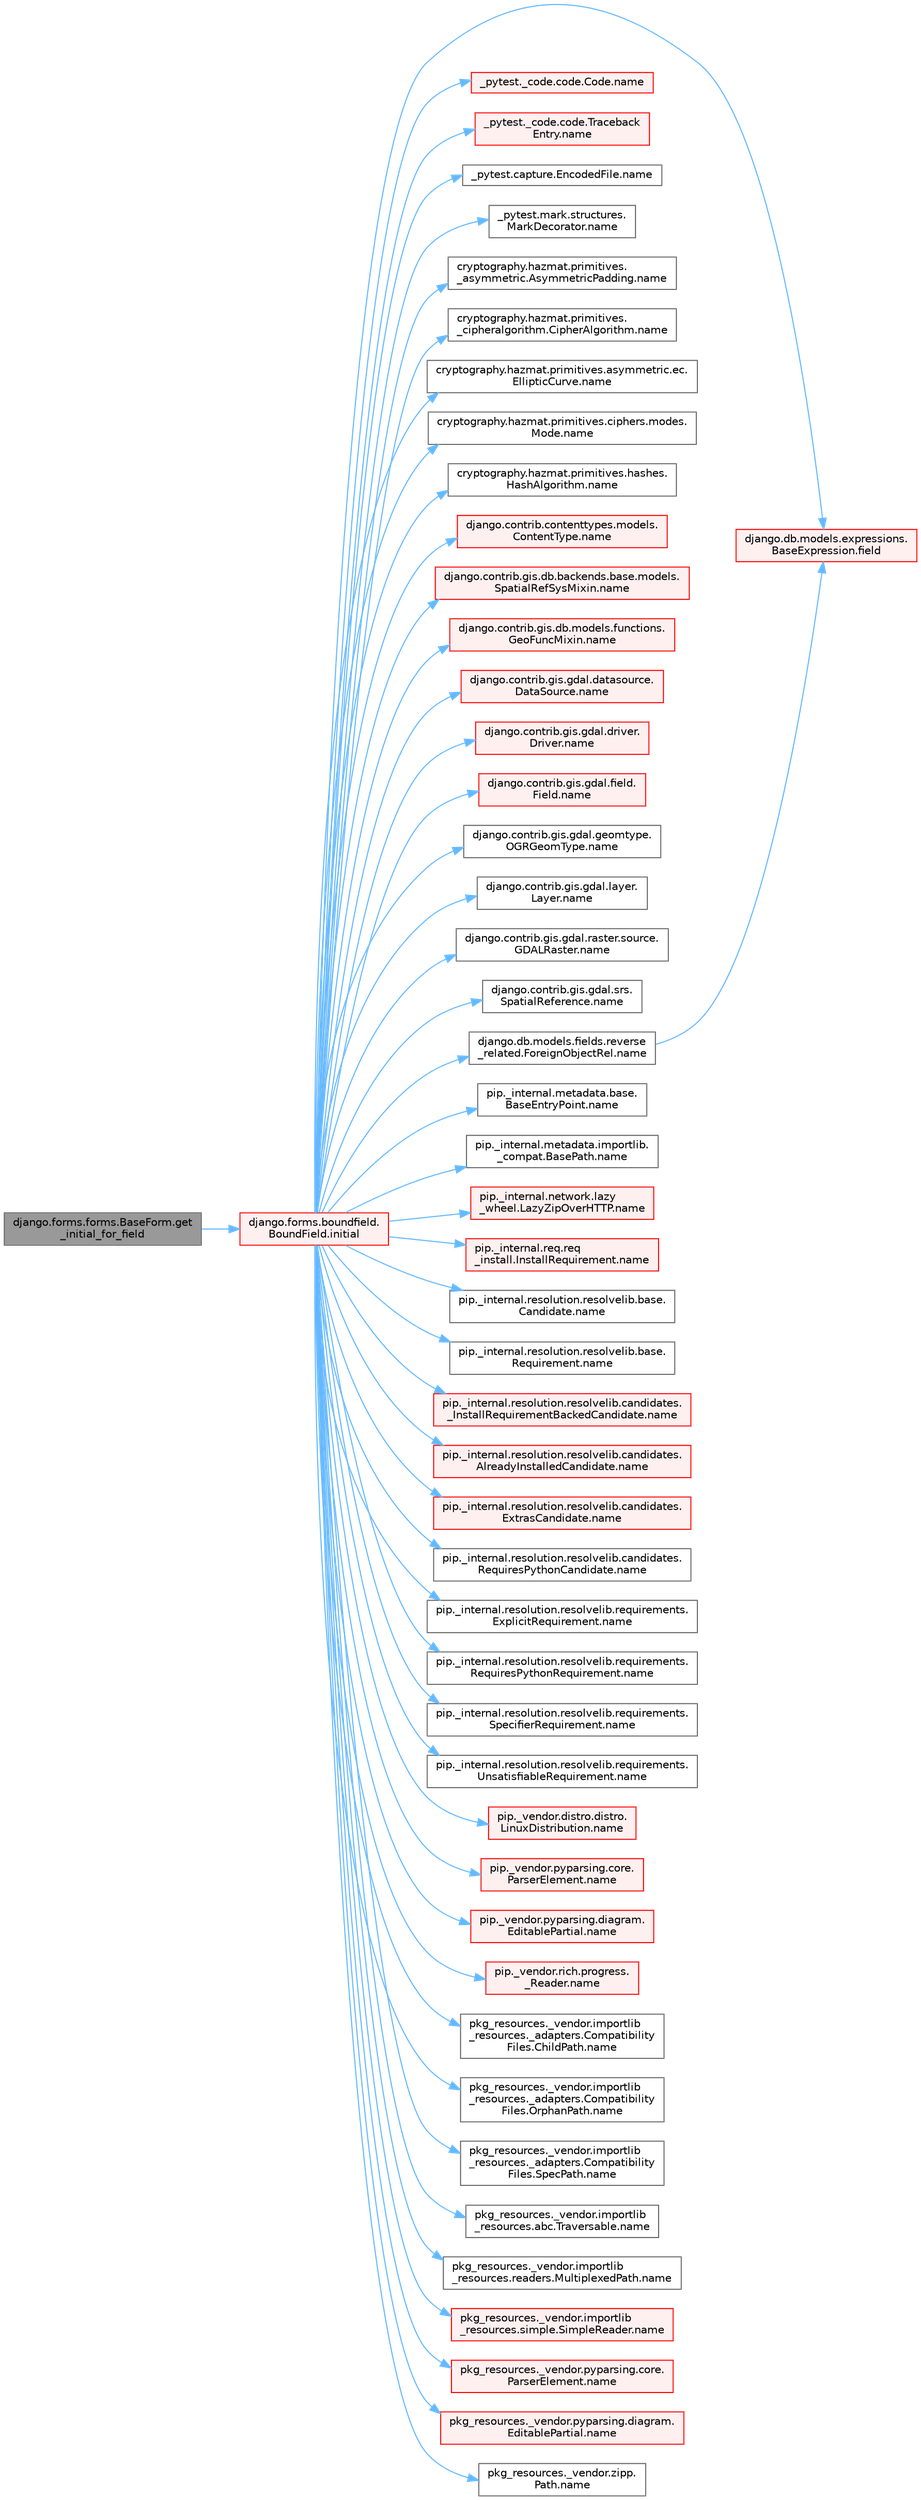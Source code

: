 digraph "django.forms.forms.BaseForm.get_initial_for_field"
{
 // LATEX_PDF_SIZE
  bgcolor="transparent";
  edge [fontname=Helvetica,fontsize=10,labelfontname=Helvetica,labelfontsize=10];
  node [fontname=Helvetica,fontsize=10,shape=box,height=0.2,width=0.4];
  rankdir="LR";
  Node1 [id="Node000001",label="django.forms.forms.BaseForm.get\l_initial_for_field",height=0.2,width=0.4,color="gray40", fillcolor="grey60", style="filled", fontcolor="black",tooltip=" "];
  Node1 -> Node2 [id="edge1_Node000001_Node000002",color="steelblue1",style="solid",tooltip=" "];
  Node2 [id="Node000002",label="django.forms.boundfield.\lBoundField.initial",height=0.2,width=0.4,color="red", fillcolor="#FFF0F0", style="filled",URL="$classdjango_1_1forms_1_1boundfield_1_1_bound_field.html#a81706c00426d51f42167d00c2018cb92",tooltip=" "];
  Node2 -> Node3 [id="edge2_Node000002_Node000003",color="steelblue1",style="solid",tooltip=" "];
  Node3 [id="Node000003",label="django.db.models.expressions.\lBaseExpression.field",height=0.2,width=0.4,color="red", fillcolor="#FFF0F0", style="filled",URL="$classdjango_1_1db_1_1models_1_1expressions_1_1_base_expression.html#a70aeb35391ada82c2e9f02b1c3ac150c",tooltip=" "];
  Node2 -> Node355 [id="edge3_Node000002_Node000355",color="steelblue1",style="solid",tooltip=" "];
  Node355 [id="Node000355",label="_pytest._code.code.Code.name",height=0.2,width=0.4,color="red", fillcolor="#FFF0F0", style="filled",URL="$class__pytest_1_1__code_1_1code_1_1_code.html#a1f3cbc53ca6df4a1bab12183694b6e78",tooltip=" "];
  Node2 -> Node356 [id="edge4_Node000002_Node000356",color="steelblue1",style="solid",tooltip=" "];
  Node356 [id="Node000356",label="_pytest._code.code.Traceback\lEntry.name",height=0.2,width=0.4,color="red", fillcolor="#FFF0F0", style="filled",URL="$class__pytest_1_1__code_1_1code_1_1_traceback_entry.html#a106b95c0753f41669fbfb8ee4c11ad3d",tooltip=" "];
  Node2 -> Node358 [id="edge5_Node000002_Node000358",color="steelblue1",style="solid",tooltip=" "];
  Node358 [id="Node000358",label="_pytest.capture.EncodedFile.name",height=0.2,width=0.4,color="grey40", fillcolor="white", style="filled",URL="$class__pytest_1_1capture_1_1_encoded_file.html#a738c73b5de21c7261d9e51f71e4f0397",tooltip=" "];
  Node2 -> Node359 [id="edge6_Node000002_Node000359",color="steelblue1",style="solid",tooltip=" "];
  Node359 [id="Node000359",label="_pytest.mark.structures.\lMarkDecorator.name",height=0.2,width=0.4,color="grey40", fillcolor="white", style="filled",URL="$class__pytest_1_1mark_1_1structures_1_1_mark_decorator.html#ae8f66760cda125450e0e3bd38689c72f",tooltip=" "];
  Node2 -> Node360 [id="edge7_Node000002_Node000360",color="steelblue1",style="solid",tooltip=" "];
  Node360 [id="Node000360",label="cryptography.hazmat.primitives.\l_asymmetric.AsymmetricPadding.name",height=0.2,width=0.4,color="grey40", fillcolor="white", style="filled",URL="$classcryptography_1_1hazmat_1_1primitives_1_1__asymmetric_1_1_asymmetric_padding.html#a8f72e8284cb336861a873ed5ce0e39b5",tooltip=" "];
  Node2 -> Node361 [id="edge8_Node000002_Node000361",color="steelblue1",style="solid",tooltip=" "];
  Node361 [id="Node000361",label="cryptography.hazmat.primitives.\l_cipheralgorithm.CipherAlgorithm.name",height=0.2,width=0.4,color="grey40", fillcolor="white", style="filled",URL="$classcryptography_1_1hazmat_1_1primitives_1_1__cipheralgorithm_1_1_cipher_algorithm.html#a50567a5c3388450ab7aa883ab34a1ac7",tooltip=" "];
  Node2 -> Node362 [id="edge9_Node000002_Node000362",color="steelblue1",style="solid",tooltip=" "];
  Node362 [id="Node000362",label="cryptography.hazmat.primitives.asymmetric.ec.\lEllipticCurve.name",height=0.2,width=0.4,color="grey40", fillcolor="white", style="filled",URL="$classcryptography_1_1hazmat_1_1primitives_1_1asymmetric_1_1ec_1_1_elliptic_curve.html#a2775c4e945309a6c7ea33dace1698a60",tooltip=" "];
  Node2 -> Node363 [id="edge10_Node000002_Node000363",color="steelblue1",style="solid",tooltip=" "];
  Node363 [id="Node000363",label="cryptography.hazmat.primitives.ciphers.modes.\lMode.name",height=0.2,width=0.4,color="grey40", fillcolor="white", style="filled",URL="$classcryptography_1_1hazmat_1_1primitives_1_1ciphers_1_1modes_1_1_mode.html#a99d93fd1370a2abbb5bb5cffbd5ff0f7",tooltip=" "];
  Node2 -> Node364 [id="edge11_Node000002_Node000364",color="steelblue1",style="solid",tooltip=" "];
  Node364 [id="Node000364",label="cryptography.hazmat.primitives.hashes.\lHashAlgorithm.name",height=0.2,width=0.4,color="grey40", fillcolor="white", style="filled",URL="$classcryptography_1_1hazmat_1_1primitives_1_1hashes_1_1_hash_algorithm.html#a42c7e1582d9b46a015774af9e5cbbb0b",tooltip=" "];
  Node2 -> Node365 [id="edge12_Node000002_Node000365",color="steelblue1",style="solid",tooltip=" "];
  Node365 [id="Node000365",label="django.contrib.contenttypes.models.\lContentType.name",height=0.2,width=0.4,color="red", fillcolor="#FFF0F0", style="filled",URL="$classdjango_1_1contrib_1_1contenttypes_1_1models_1_1_content_type.html#a305b62f56597bb2e4823dcf5e6ccdcf8",tooltip=" "];
  Node2 -> Node367 [id="edge13_Node000002_Node000367",color="steelblue1",style="solid",tooltip=" "];
  Node367 [id="Node000367",label="django.contrib.gis.db.backends.base.models.\lSpatialRefSysMixin.name",height=0.2,width=0.4,color="red", fillcolor="#FFF0F0", style="filled",URL="$classdjango_1_1contrib_1_1gis_1_1db_1_1backends_1_1base_1_1models_1_1_spatial_ref_sys_mixin.html#a56fe36e786b49160249395f453dd1cab",tooltip=" "];
  Node2 -> Node368 [id="edge14_Node000002_Node000368",color="steelblue1",style="solid",tooltip=" "];
  Node368 [id="Node000368",label="django.contrib.gis.db.models.functions.\lGeoFuncMixin.name",height=0.2,width=0.4,color="red", fillcolor="#FFF0F0", style="filled",URL="$classdjango_1_1contrib_1_1gis_1_1db_1_1models_1_1functions_1_1_geo_func_mixin.html#adeeb6b2c9db337396468712e919af622",tooltip=" "];
  Node2 -> Node369 [id="edge15_Node000002_Node000369",color="steelblue1",style="solid",tooltip=" "];
  Node369 [id="Node000369",label="django.contrib.gis.gdal.datasource.\lDataSource.name",height=0.2,width=0.4,color="red", fillcolor="#FFF0F0", style="filled",URL="$classdjango_1_1contrib_1_1gis_1_1gdal_1_1datasource_1_1_data_source.html#aaa98728c7ef6f4d96c689550e8af3ed5",tooltip=" "];
  Node2 -> Node383 [id="edge16_Node000002_Node000383",color="steelblue1",style="solid",tooltip=" "];
  Node383 [id="Node000383",label="django.contrib.gis.gdal.driver.\lDriver.name",height=0.2,width=0.4,color="red", fillcolor="#FFF0F0", style="filled",URL="$classdjango_1_1contrib_1_1gis_1_1gdal_1_1driver_1_1_driver.html#aaa5d4d1b9fd762839db84d1e56e36b7f",tooltip=" "];
  Node2 -> Node384 [id="edge17_Node000002_Node000384",color="steelblue1",style="solid",tooltip=" "];
  Node384 [id="Node000384",label="django.contrib.gis.gdal.field.\lField.name",height=0.2,width=0.4,color="red", fillcolor="#FFF0F0", style="filled",URL="$classdjango_1_1contrib_1_1gis_1_1gdal_1_1field_1_1_field.html#a28a3b0af5006d5abf34d5b1497011368",tooltip=" "];
  Node2 -> Node385 [id="edge18_Node000002_Node000385",color="steelblue1",style="solid",tooltip=" "];
  Node385 [id="Node000385",label="django.contrib.gis.gdal.geomtype.\lOGRGeomType.name",height=0.2,width=0.4,color="grey40", fillcolor="white", style="filled",URL="$classdjango_1_1contrib_1_1gis_1_1gdal_1_1geomtype_1_1_o_g_r_geom_type.html#a719b3100682ab8df79fd8a2484163b8e",tooltip=" "];
  Node2 -> Node386 [id="edge19_Node000002_Node000386",color="steelblue1",style="solid",tooltip=" "];
  Node386 [id="Node000386",label="django.contrib.gis.gdal.layer.\lLayer.name",height=0.2,width=0.4,color="grey40", fillcolor="white", style="filled",URL="$classdjango_1_1contrib_1_1gis_1_1gdal_1_1layer_1_1_layer.html#a53791d8e2fe8b1ca86b426a625e7d66c",tooltip=" "];
  Node2 -> Node387 [id="edge20_Node000002_Node000387",color="steelblue1",style="solid",tooltip=" "];
  Node387 [id="Node000387",label="django.contrib.gis.gdal.raster.source.\lGDALRaster.name",height=0.2,width=0.4,color="grey40", fillcolor="white", style="filled",URL="$classdjango_1_1contrib_1_1gis_1_1gdal_1_1raster_1_1source_1_1_g_d_a_l_raster.html#a6cca2a8eca0ab4ff2e89f0f0cce590d1",tooltip=" "];
  Node2 -> Node388 [id="edge21_Node000002_Node000388",color="steelblue1",style="solid",tooltip=" "];
  Node388 [id="Node000388",label="django.contrib.gis.gdal.srs.\lSpatialReference.name",height=0.2,width=0.4,color="grey40", fillcolor="white", style="filled",URL="$classdjango_1_1contrib_1_1gis_1_1gdal_1_1srs_1_1_spatial_reference.html#ac2c9d37b41ae1a91ca63a7046590d603",tooltip=" "];
  Node2 -> Node389 [id="edge22_Node000002_Node000389",color="steelblue1",style="solid",tooltip=" "];
  Node389 [id="Node000389",label="django.db.models.fields.reverse\l_related.ForeignObjectRel.name",height=0.2,width=0.4,color="grey40", fillcolor="white", style="filled",URL="$classdjango_1_1db_1_1models_1_1fields_1_1reverse__related_1_1_foreign_object_rel.html#a5c0c2387142987d2c9582e677e90b5d7",tooltip=" "];
  Node389 -> Node3 [id="edge23_Node000389_Node000003",color="steelblue1",style="solid",tooltip=" "];
  Node2 -> Node390 [id="edge24_Node000002_Node000390",color="steelblue1",style="solid",tooltip=" "];
  Node390 [id="Node000390",label="pip._internal.metadata.base.\lBaseEntryPoint.name",height=0.2,width=0.4,color="grey40", fillcolor="white", style="filled",URL="$classpip_1_1__internal_1_1metadata_1_1base_1_1_base_entry_point.html#acd0c7299966258aeb0876da26520233d",tooltip=" "];
  Node2 -> Node391 [id="edge25_Node000002_Node000391",color="steelblue1",style="solid",tooltip=" "];
  Node391 [id="Node000391",label="pip._internal.metadata.importlib.\l_compat.BasePath.name",height=0.2,width=0.4,color="grey40", fillcolor="white", style="filled",URL="$classpip_1_1__internal_1_1metadata_1_1importlib_1_1__compat_1_1_base_path.html#aa5b4e00be6be00e1bd599909ae50bc00",tooltip=" "];
  Node2 -> Node392 [id="edge26_Node000002_Node000392",color="steelblue1",style="solid",tooltip=" "];
  Node392 [id="Node000392",label="pip._internal.network.lazy\l_wheel.LazyZipOverHTTP.name",height=0.2,width=0.4,color="red", fillcolor="#FFF0F0", style="filled",URL="$classpip_1_1__internal_1_1network_1_1lazy__wheel_1_1_lazy_zip_over_h_t_t_p.html#a59403bb703d375caa6c1dda7573257a1",tooltip=" "];
  Node2 -> Node393 [id="edge27_Node000002_Node000393",color="steelblue1",style="solid",tooltip=" "];
  Node393 [id="Node000393",label="pip._internal.req.req\l_install.InstallRequirement.name",height=0.2,width=0.4,color="red", fillcolor="#FFF0F0", style="filled",URL="$classpip_1_1__internal_1_1req_1_1req__install_1_1_install_requirement.html#a6b019e16ae98576ae64c68e0f5824e34",tooltip=" "];
  Node2 -> Node401 [id="edge28_Node000002_Node000401",color="steelblue1",style="solid",tooltip=" "];
  Node401 [id="Node000401",label="pip._internal.resolution.resolvelib.base.\lCandidate.name",height=0.2,width=0.4,color="grey40", fillcolor="white", style="filled",URL="$classpip_1_1__internal_1_1resolution_1_1resolvelib_1_1base_1_1_candidate.html#a7000e68e912182072a011f9df0c142ee",tooltip=" "];
  Node2 -> Node402 [id="edge29_Node000002_Node000402",color="steelblue1",style="solid",tooltip=" "];
  Node402 [id="Node000402",label="pip._internal.resolution.resolvelib.base.\lRequirement.name",height=0.2,width=0.4,color="grey40", fillcolor="white", style="filled",URL="$classpip_1_1__internal_1_1resolution_1_1resolvelib_1_1base_1_1_requirement.html#a013752876d4b3521f3a087987b443d90",tooltip=" "];
  Node2 -> Node403 [id="edge30_Node000002_Node000403",color="steelblue1",style="solid",tooltip=" "];
  Node403 [id="Node000403",label="pip._internal.resolution.resolvelib.candidates.\l_InstallRequirementBackedCandidate.name",height=0.2,width=0.4,color="red", fillcolor="#FFF0F0", style="filled",URL="$classpip_1_1__internal_1_1resolution_1_1resolvelib_1_1candidates_1_1___install_requirement_backed_candidate.html#a1538a825241b855a4abf51d6bf616cde",tooltip=" "];
  Node2 -> Node487 [id="edge31_Node000002_Node000487",color="steelblue1",style="solid",tooltip=" "];
  Node487 [id="Node000487",label="pip._internal.resolution.resolvelib.candidates.\lAlreadyInstalledCandidate.name",height=0.2,width=0.4,color="red", fillcolor="#FFF0F0", style="filled",URL="$classpip_1_1__internal_1_1resolution_1_1resolvelib_1_1candidates_1_1_already_installed_candidate.html#a0f4ae3f092daa140dc8bda04e8d0f2d0",tooltip=" "];
  Node2 -> Node488 [id="edge32_Node000002_Node000488",color="steelblue1",style="solid",tooltip=" "];
  Node488 [id="Node000488",label="pip._internal.resolution.resolvelib.candidates.\lExtrasCandidate.name",height=0.2,width=0.4,color="red", fillcolor="#FFF0F0", style="filled",URL="$classpip_1_1__internal_1_1resolution_1_1resolvelib_1_1candidates_1_1_extras_candidate.html#a6e13b1ab724cd7af8b22cadb37352b31",tooltip=" "];
  Node2 -> Node640 [id="edge33_Node000002_Node000640",color="steelblue1",style="solid",tooltip=" "];
  Node640 [id="Node000640",label="pip._internal.resolution.resolvelib.candidates.\lRequiresPythonCandidate.name",height=0.2,width=0.4,color="grey40", fillcolor="white", style="filled",URL="$classpip_1_1__internal_1_1resolution_1_1resolvelib_1_1candidates_1_1_requires_python_candidate.html#aeff13058676b07d1b67feed53749d838",tooltip=" "];
  Node2 -> Node641 [id="edge34_Node000002_Node000641",color="steelblue1",style="solid",tooltip=" "];
  Node641 [id="Node000641",label="pip._internal.resolution.resolvelib.requirements.\lExplicitRequirement.name",height=0.2,width=0.4,color="grey40", fillcolor="white", style="filled",URL="$classpip_1_1__internal_1_1resolution_1_1resolvelib_1_1requirements_1_1_explicit_requirement.html#a3e8f9b07c17be864b1a90cc2f5e87b35",tooltip=" "];
  Node2 -> Node642 [id="edge35_Node000002_Node000642",color="steelblue1",style="solid",tooltip=" "];
  Node642 [id="Node000642",label="pip._internal.resolution.resolvelib.requirements.\lRequiresPythonRequirement.name",height=0.2,width=0.4,color="grey40", fillcolor="white", style="filled",URL="$classpip_1_1__internal_1_1resolution_1_1resolvelib_1_1requirements_1_1_requires_python_requirement.html#ac555e717a97ebb38cb2ad735939cf8b8",tooltip=" "];
  Node2 -> Node643 [id="edge36_Node000002_Node000643",color="steelblue1",style="solid",tooltip=" "];
  Node643 [id="Node000643",label="pip._internal.resolution.resolvelib.requirements.\lSpecifierRequirement.name",height=0.2,width=0.4,color="grey40", fillcolor="white", style="filled",URL="$classpip_1_1__internal_1_1resolution_1_1resolvelib_1_1requirements_1_1_specifier_requirement.html#af2ae64f787d166605910d13457564fd9",tooltip=" "];
  Node2 -> Node644 [id="edge37_Node000002_Node000644",color="steelblue1",style="solid",tooltip=" "];
  Node644 [id="Node000644",label="pip._internal.resolution.resolvelib.requirements.\lUnsatisfiableRequirement.name",height=0.2,width=0.4,color="grey40", fillcolor="white", style="filled",URL="$classpip_1_1__internal_1_1resolution_1_1resolvelib_1_1requirements_1_1_unsatisfiable_requirement.html#a78f7012fa925a93d5600232bf2bc9728",tooltip=" "];
  Node2 -> Node645 [id="edge38_Node000002_Node000645",color="steelblue1",style="solid",tooltip=" "];
  Node645 [id="Node000645",label="pip._vendor.distro.distro.\lLinuxDistribution.name",height=0.2,width=0.4,color="red", fillcolor="#FFF0F0", style="filled",URL="$classpip_1_1__vendor_1_1distro_1_1distro_1_1_linux_distribution.html#a0f30009e5f86e89a27bd187e8a759e32",tooltip=" "];
  Node2 -> Node702 [id="edge39_Node000002_Node000702",color="steelblue1",style="solid",tooltip=" "];
  Node702 [id="Node000702",label="pip._vendor.pyparsing.core.\lParserElement.name",height=0.2,width=0.4,color="red", fillcolor="#FFF0F0", style="filled",URL="$classpip_1_1__vendor_1_1pyparsing_1_1core_1_1_parser_element.html#ad7db196655f86eaadabd81c40af25717",tooltip=" "];
  Node2 -> Node794 [id="edge40_Node000002_Node000794",color="steelblue1",style="solid",tooltip=" "];
  Node794 [id="Node000794",label="pip._vendor.pyparsing.diagram.\lEditablePartial.name",height=0.2,width=0.4,color="red", fillcolor="#FFF0F0", style="filled",URL="$classpip_1_1__vendor_1_1pyparsing_1_1diagram_1_1_editable_partial.html#a3c8365249bd6514fce002d62622de581",tooltip=" "];
  Node2 -> Node798 [id="edge41_Node000002_Node000798",color="steelblue1",style="solid",tooltip=" "];
  Node798 [id="Node000798",label="pip._vendor.rich.progress.\l_Reader.name",height=0.2,width=0.4,color="red", fillcolor="#FFF0F0", style="filled",URL="$classpip_1_1__vendor_1_1rich_1_1progress_1_1___reader.html#a545f897ce86cf3e798598cb200357c13",tooltip=" "];
  Node2 -> Node885 [id="edge42_Node000002_Node000885",color="steelblue1",style="solid",tooltip=" "];
  Node885 [id="Node000885",label="pkg_resources._vendor.importlib\l_resources._adapters.Compatibility\lFiles.ChildPath.name",height=0.2,width=0.4,color="grey40", fillcolor="white", style="filled",URL="$classpkg__resources_1_1__vendor_1_1importlib__resources_1_1__adapters_1_1_compatibility_files_1_1_child_path.html#afc94399ed8b98c04ce4e64ba7d938f83",tooltip=" "];
  Node2 -> Node886 [id="edge43_Node000002_Node000886",color="steelblue1",style="solid",tooltip=" "];
  Node886 [id="Node000886",label="pkg_resources._vendor.importlib\l_resources._adapters.Compatibility\lFiles.OrphanPath.name",height=0.2,width=0.4,color="grey40", fillcolor="white", style="filled",URL="$classpkg__resources_1_1__vendor_1_1importlib__resources_1_1__adapters_1_1_compatibility_files_1_1_orphan_path.html#ae9a1eacc3cea7040188062420f00df9b",tooltip=" "];
  Node2 -> Node887 [id="edge44_Node000002_Node000887",color="steelblue1",style="solid",tooltip=" "];
  Node887 [id="Node000887",label="pkg_resources._vendor.importlib\l_resources._adapters.Compatibility\lFiles.SpecPath.name",height=0.2,width=0.4,color="grey40", fillcolor="white", style="filled",URL="$classpkg__resources_1_1__vendor_1_1importlib__resources_1_1__adapters_1_1_compatibility_files_1_1_spec_path.html#a0c35c534c3eb08000540b1e49ea78514",tooltip=" "];
  Node2 -> Node888 [id="edge45_Node000002_Node000888",color="steelblue1",style="solid",tooltip=" "];
  Node888 [id="Node000888",label="pkg_resources._vendor.importlib\l_resources.abc.Traversable.name",height=0.2,width=0.4,color="grey40", fillcolor="white", style="filled",URL="$classpkg__resources_1_1__vendor_1_1importlib__resources_1_1abc_1_1_traversable.html#afe86b0d2fe70d19f7f25feb2a1bf5548",tooltip=" "];
  Node2 -> Node889 [id="edge46_Node000002_Node000889",color="steelblue1",style="solid",tooltip=" "];
  Node889 [id="Node000889",label="pkg_resources._vendor.importlib\l_resources.readers.MultiplexedPath.name",height=0.2,width=0.4,color="grey40", fillcolor="white", style="filled",URL="$classpkg__resources_1_1__vendor_1_1importlib__resources_1_1readers_1_1_multiplexed_path.html#ab768a171abd146d3e614e5f56eac674d",tooltip=" "];
  Node2 -> Node890 [id="edge47_Node000002_Node000890",color="steelblue1",style="solid",tooltip=" "];
  Node890 [id="Node000890",label="pkg_resources._vendor.importlib\l_resources.simple.SimpleReader.name",height=0.2,width=0.4,color="red", fillcolor="#FFF0F0", style="filled",URL="$classpkg__resources_1_1__vendor_1_1importlib__resources_1_1simple_1_1_simple_reader.html#ae1484ce89e0ae5c6a6db9670adc3881e",tooltip=" "];
  Node2 -> Node893 [id="edge48_Node000002_Node000893",color="steelblue1",style="solid",tooltip=" "];
  Node893 [id="Node000893",label="pkg_resources._vendor.pyparsing.core.\lParserElement.name",height=0.2,width=0.4,color="red", fillcolor="#FFF0F0", style="filled",URL="$classpkg__resources_1_1__vendor_1_1pyparsing_1_1core_1_1_parser_element.html#abf3887f5a60cd87875ad9ce57ba0ec6a",tooltip=" "];
  Node2 -> Node894 [id="edge49_Node000002_Node000894",color="steelblue1",style="solid",tooltip=" "];
  Node894 [id="Node000894",label="pkg_resources._vendor.pyparsing.diagram.\lEditablePartial.name",height=0.2,width=0.4,color="red", fillcolor="#FFF0F0", style="filled",URL="$classpkg__resources_1_1__vendor_1_1pyparsing_1_1diagram_1_1_editable_partial.html#a5d76afb03014e0a40acecc3203c5e359",tooltip=" "];
  Node2 -> Node895 [id="edge50_Node000002_Node000895",color="steelblue1",style="solid",tooltip=" "];
  Node895 [id="Node000895",label="pkg_resources._vendor.zipp.\lPath.name",height=0.2,width=0.4,color="grey40", fillcolor="white", style="filled",URL="$classpkg__resources_1_1__vendor_1_1zipp_1_1_path.html#ae2fc4dd9cc0401cd8de636585d98de4e",tooltip=" "];
}
